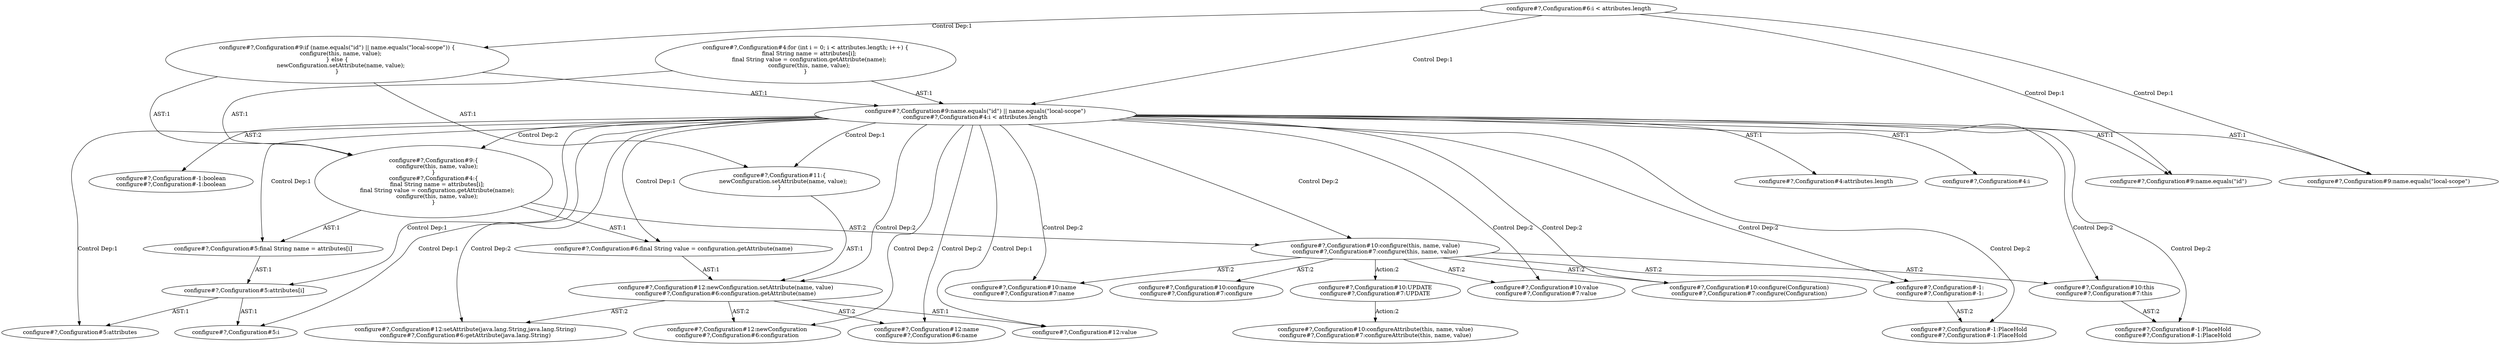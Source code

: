digraph "Pattern" {
0 [label="configure#?,Configuration#10:UPDATE
configure#?,Configuration#7:UPDATE" shape=ellipse]
1 [label="configure#?,Configuration#10:configure(this, name, value)
configure#?,Configuration#7:configure(this, name, value)" shape=ellipse]
2 [label="configure#?,Configuration#9:name.equals(\"id\") || name.equals(\"local-scope\")
configure#?,Configuration#4:i < attributes.length" shape=ellipse]
3 [label="configure#?,Configuration#6:i < attributes.length" shape=ellipse]
4 [label="configure#?,Configuration#9:if (name.equals(\"id\") || name.equals(\"local-scope\")) \{
    configure(this, name, value);
\} else \{
    newConfiguration.setAttribute(name, value);
\}" shape=ellipse]
5 [label="configure#?,Configuration#-1:boolean
configure#?,Configuration#-1:boolean" shape=ellipse]
6 [label="configure#?,Configuration#9:name.equals(\"id\")" shape=ellipse]
7 [label="configure#?,Configuration#9:name.equals(\"local-scope\")" shape=ellipse]
8 [label="configure#?,Configuration#9:\{
    configure(this, name, value);
\}
configure#?,Configuration#4:\{
    final String name = attributes[i];
    final String value = configuration.getAttribute(name);
    configure(this, name, value);
\}" shape=ellipse]
9 [label="configure#?,Configuration#10:configure(Configuration)
configure#?,Configuration#7:configure(Configuration)" shape=ellipse]
10 [label="configure#?,Configuration#-1:
configure#?,Configuration#-1:" shape=ellipse]
11 [label="configure#?,Configuration#-1:PlaceHold
configure#?,Configuration#-1:PlaceHold" shape=ellipse]
12 [label="configure#?,Configuration#10:this
configure#?,Configuration#7:this" shape=ellipse]
13 [label="configure#?,Configuration#-1:PlaceHold
configure#?,Configuration#-1:PlaceHold" shape=ellipse]
14 [label="configure#?,Configuration#10:name
configure#?,Configuration#7:name" shape=ellipse]
15 [label="configure#?,Configuration#10:value
configure#?,Configuration#7:value" shape=ellipse]
16 [label="configure#?,Configuration#11:\{
    newConfiguration.setAttribute(name, value);
\}" shape=ellipse]
17 [label="configure#?,Configuration#12:newConfiguration.setAttribute(name, value)
configure#?,Configuration#6:configuration.getAttribute(name)" shape=ellipse]
18 [label="configure#?,Configuration#12:setAttribute(java.lang.String,java.lang.String)
configure#?,Configuration#6:getAttribute(java.lang.String)" shape=ellipse]
19 [label="configure#?,Configuration#12:newConfiguration
configure#?,Configuration#6:configuration" shape=ellipse]
20 [label="configure#?,Configuration#12:name
configure#?,Configuration#6:name" shape=ellipse]
21 [label="configure#?,Configuration#12:value" shape=ellipse]
22 [label="configure#?,Configuration#10:configure
configure#?,Configuration#7:configure" shape=ellipse]
23 [label="configure#?,Configuration#10:configureAttribute(this, name, value)
configure#?,Configuration#7:configureAttribute(this, name, value)" shape=ellipse]
24 [label="configure#?,Configuration#5:final String name = attributes[i]" shape=ellipse]
25 [label="configure#?,Configuration#6:final String value = configuration.getAttribute(name)" shape=ellipse]
26 [label="configure#?,Configuration#5:attributes" shape=ellipse]
27 [label="configure#?,Configuration#4:attributes.length" shape=ellipse]
28 [label="configure#?,Configuration#5:i" shape=ellipse]
29 [label="configure#?,Configuration#5:attributes[i]" shape=ellipse]
30 [label="configure#?,Configuration#4:for (int i = 0; i < attributes.length; i++) \{
    final String name = attributes[i];
    final String value = configuration.getAttribute(name);
    configure(this, name, value);
\}" shape=ellipse]
31 [label="configure#?,Configuration#4:i" shape=ellipse]
0 -> 23 [label="Action:2"];
1 -> 0 [label="Action:2"];
1 -> 22 [label="AST:2"];
1 -> 10 [label="AST:2"];
1 -> 9 [label="AST:2"];
1 -> 12 [label="AST:2"];
1 -> 14 [label="AST:2"];
1 -> 15 [label="AST:2"];
2 -> 1 [label="Control Dep:2"];
2 -> 5 [label="AST:2"];
2 -> 6 [label="AST:1"];
2 -> 7 [label="AST:1"];
2 -> 8 [label="Control Dep:2"];
2 -> 9 [label="Control Dep:2"];
2 -> 10 [label="Control Dep:2"];
2 -> 11 [label="Control Dep:2"];
2 -> 12 [label="Control Dep:2"];
2 -> 13 [label="Control Dep:2"];
2 -> 14 [label="Control Dep:2"];
2 -> 15 [label="Control Dep:2"];
2 -> 16 [label="Control Dep:1"];
2 -> 17 [label="Control Dep:2"];
2 -> 18 [label="Control Dep:2"];
2 -> 19 [label="Control Dep:2"];
2 -> 20 [label="Control Dep:2"];
2 -> 21 [label="Control Dep:1"];
2 -> 24 [label="Control Dep:1"];
2 -> 25 [label="Control Dep:1"];
2 -> 26 [label="Control Dep:1"];
2 -> 27 [label="AST:1"];
2 -> 28 [label="Control Dep:1"];
2 -> 29 [label="Control Dep:1"];
2 -> 31 [label="AST:1"];
3 -> 2 [label="Control Dep:1"];
3 -> 4 [label="Control Dep:1"];
3 -> 6 [label="Control Dep:1"];
3 -> 7 [label="Control Dep:1"];
4 -> 2 [label="AST:1"];
4 -> 8 [label="AST:1"];
4 -> 16 [label="AST:1"];
8 -> 1 [label="AST:2"];
8 -> 24 [label="AST:1"];
8 -> 25 [label="AST:1"];
10 -> 11 [label="AST:2"];
12 -> 13 [label="AST:2"];
16 -> 17 [label="AST:1"];
17 -> 19 [label="AST:2"];
17 -> 18 [label="AST:2"];
17 -> 20 [label="AST:2"];
17 -> 21 [label="AST:1"];
24 -> 29 [label="AST:1"];
25 -> 17 [label="AST:1"];
29 -> 26 [label="AST:1"];
29 -> 28 [label="AST:1"];
30 -> 2 [label="AST:1"];
30 -> 8 [label="AST:1"];
}